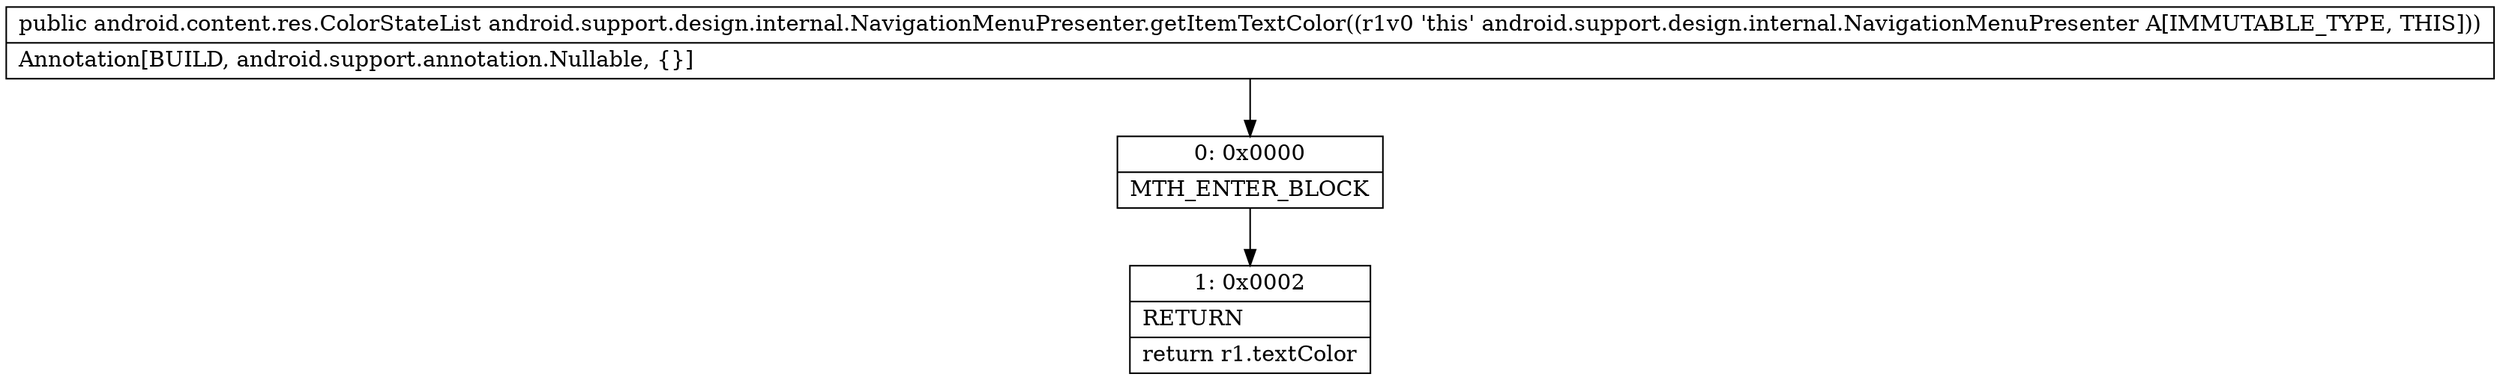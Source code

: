 digraph "CFG forandroid.support.design.internal.NavigationMenuPresenter.getItemTextColor()Landroid\/content\/res\/ColorStateList;" {
Node_0 [shape=record,label="{0\:\ 0x0000|MTH_ENTER_BLOCK\l}"];
Node_1 [shape=record,label="{1\:\ 0x0002|RETURN\l|return r1.textColor\l}"];
MethodNode[shape=record,label="{public android.content.res.ColorStateList android.support.design.internal.NavigationMenuPresenter.getItemTextColor((r1v0 'this' android.support.design.internal.NavigationMenuPresenter A[IMMUTABLE_TYPE, THIS]))  | Annotation[BUILD, android.support.annotation.Nullable, \{\}]\l}"];
MethodNode -> Node_0;
Node_0 -> Node_1;
}

